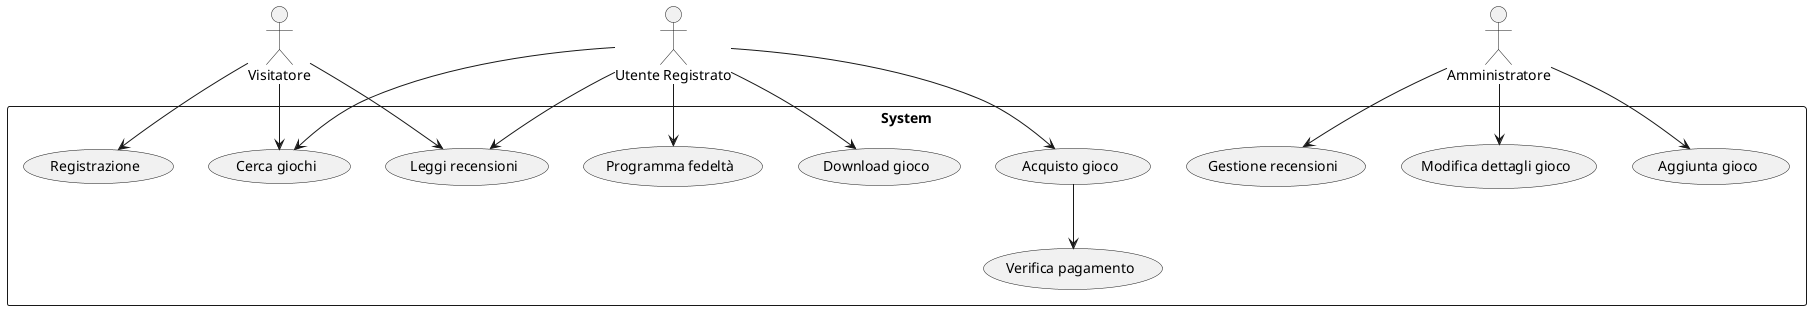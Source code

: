@startuml
:Visitatore: as visitor
:Utente Registrato: as user
:Amministratore: as admin

rectangle System {
  (Cerca giochi) as searchGames
  (Leggi recensioni) as readReviews
  (Registrazione) as register
  (Acquisto gioco) as purchase
  (Download gioco) as download
  (Programma fedeltà) as loyaltyProgram
  (Aggiunta gioco) as addGame
  (Modifica dettagli gioco) as modifyGame
  (Gestione recensioni) as manageReviews
  (Verifica pagamento) as verifyPayment
}

visitor --> searchGames
visitor --> readReviews
visitor --> register

user --> searchGames
user --> readReviews
user --> purchase
user --> download
user --> loyaltyProgram

admin --> addGame
admin --> modifyGame
admin --> manageReviews

purchase --> verifyPayment
@enduml